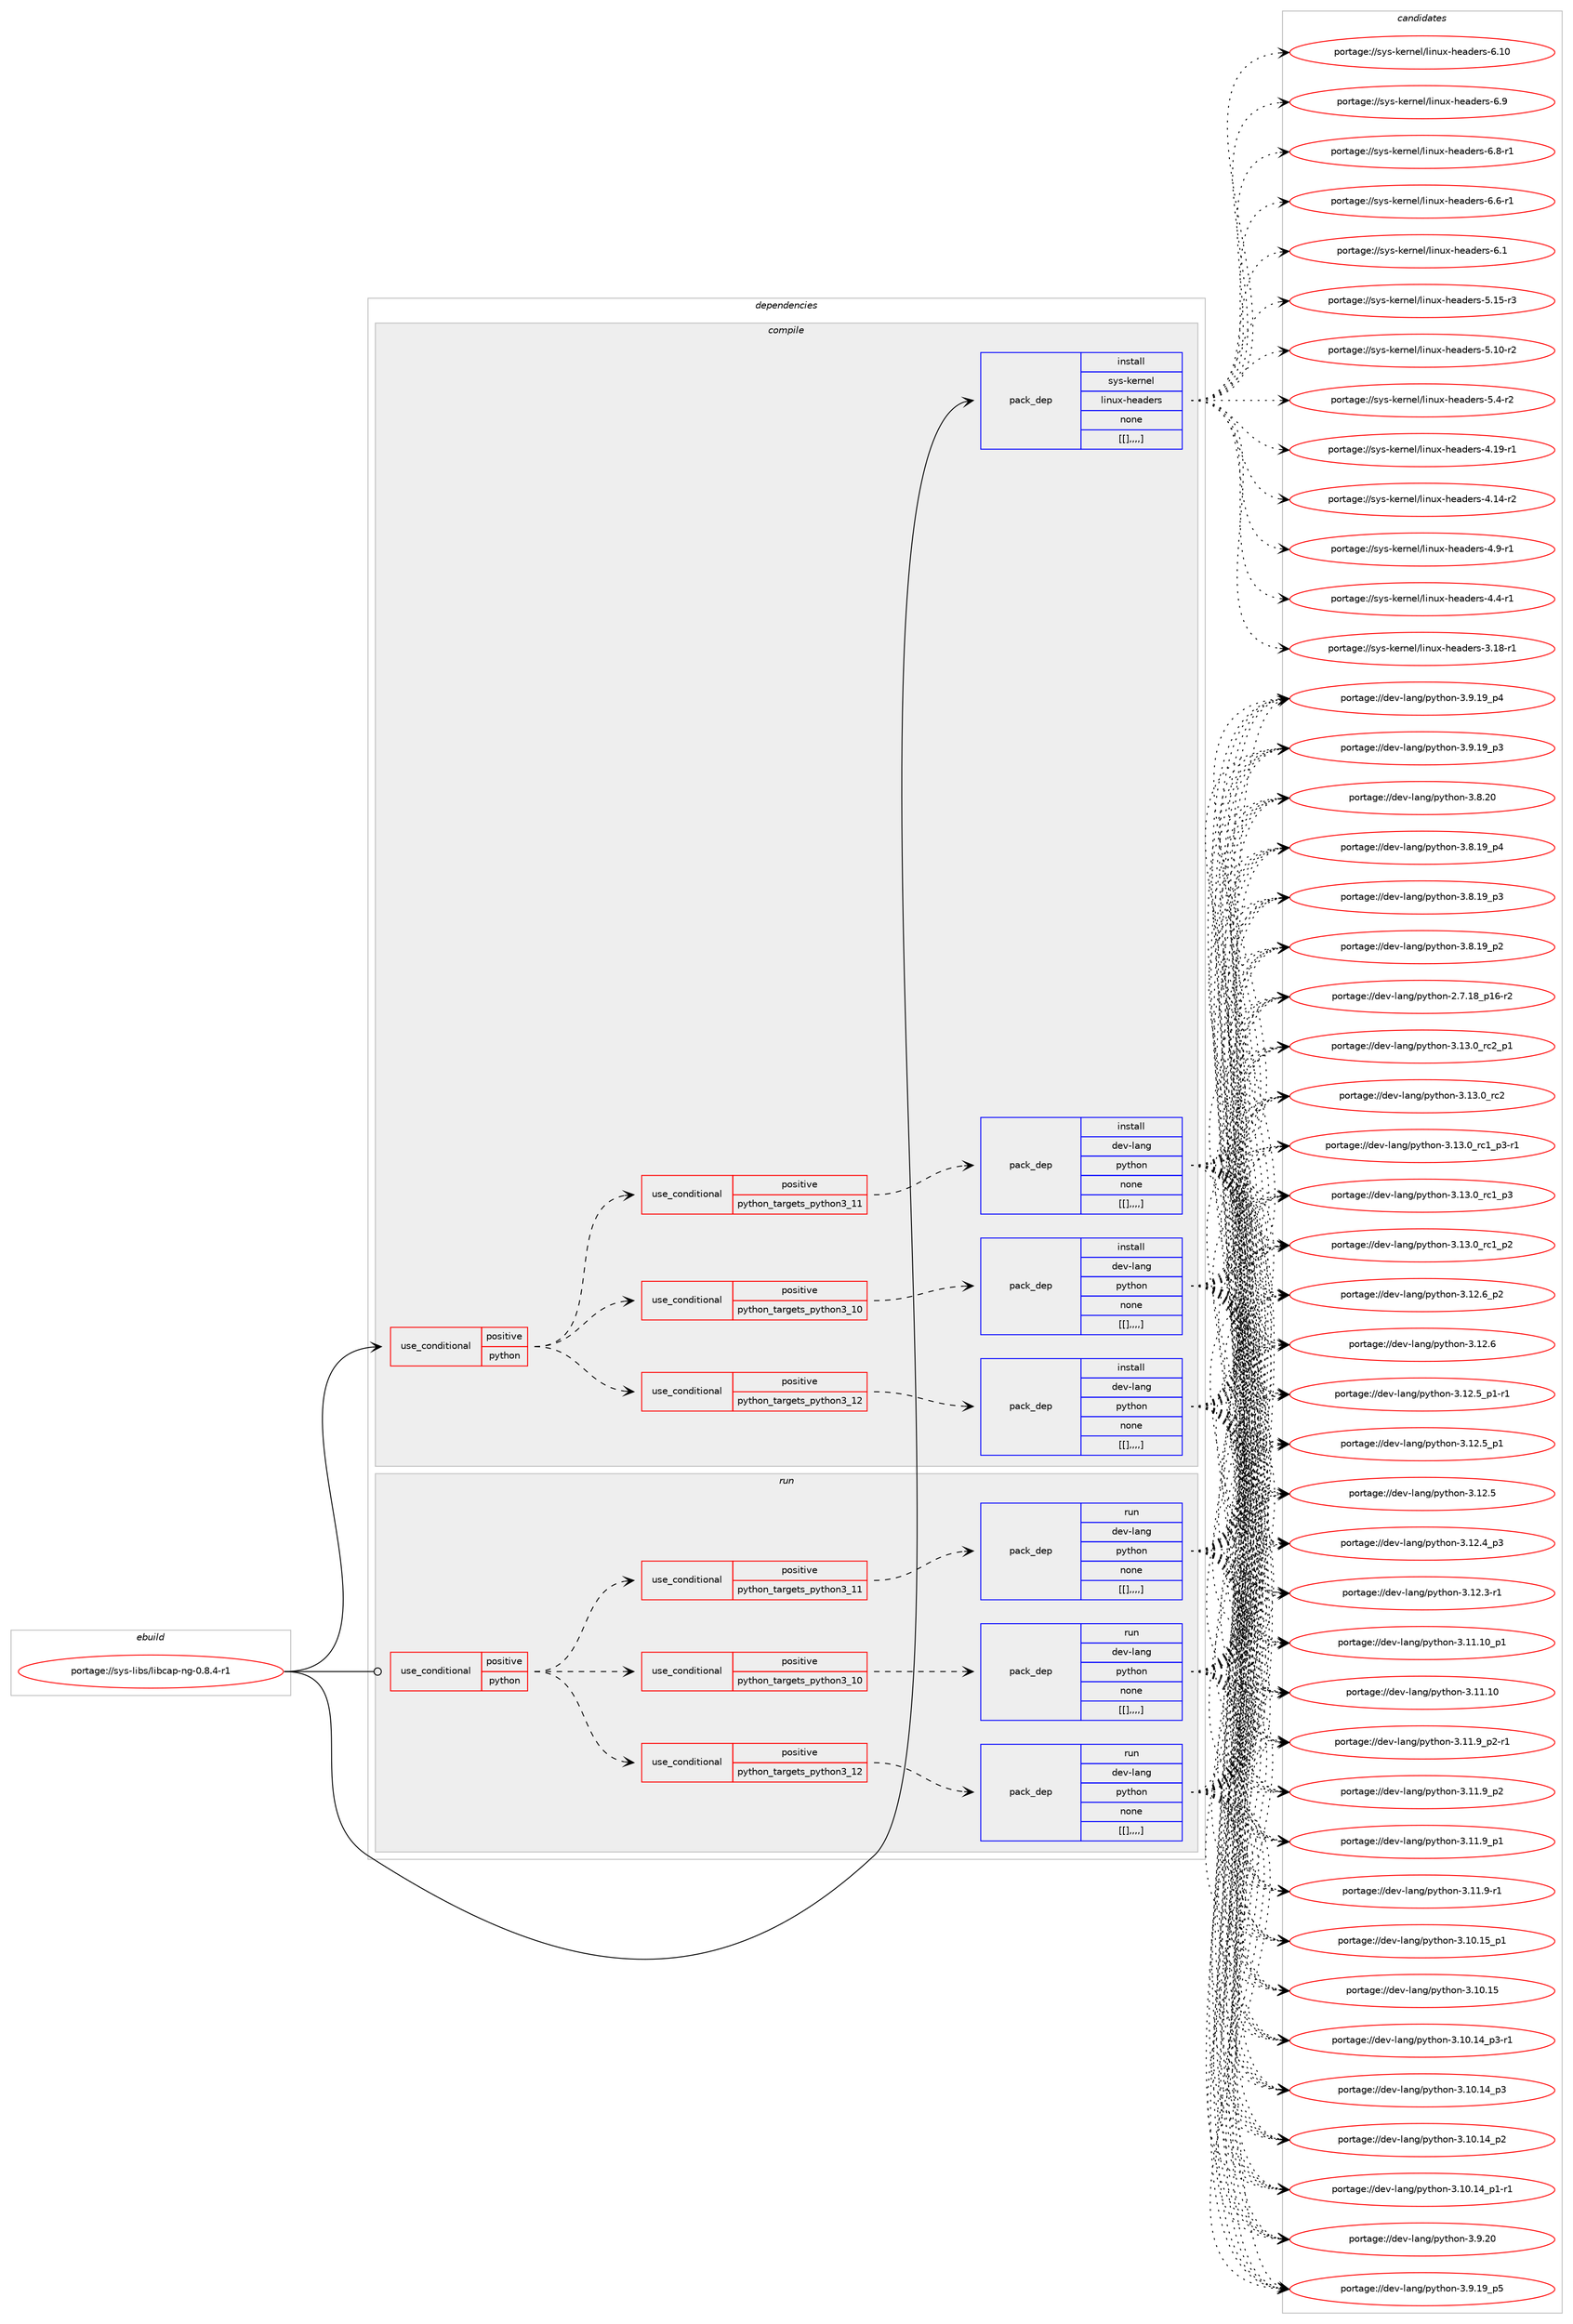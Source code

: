 digraph prolog {

# *************
# Graph options
# *************

newrank=true;
concentrate=true;
compound=true;
graph [rankdir=LR,fontname=Helvetica,fontsize=10,ranksep=1.5];#, ranksep=2.5, nodesep=0.2];
edge  [arrowhead=vee];
node  [fontname=Helvetica,fontsize=10];

# **********
# The ebuild
# **********

subgraph cluster_leftcol {
color=gray;
label=<<i>ebuild</i>>;
id [label="portage://sys-libs/libcap-ng-0.8.4-r1", color=red, width=4, href="../sys-libs/libcap-ng-0.8.4-r1.svg"];
}

# ****************
# The dependencies
# ****************

subgraph cluster_midcol {
color=gray;
label=<<i>dependencies</i>>;
subgraph cluster_compile {
fillcolor="#eeeeee";
style=filled;
label=<<i>compile</i>>;
subgraph cond10292 {
dependency27733 [label=<<TABLE BORDER="0" CELLBORDER="1" CELLSPACING="0" CELLPADDING="4"><TR><TD ROWSPAN="3" CELLPADDING="10">use_conditional</TD></TR><TR><TD>positive</TD></TR><TR><TD>python</TD></TR></TABLE>>, shape=none, color=red];
subgraph cond10293 {
dependency27734 [label=<<TABLE BORDER="0" CELLBORDER="1" CELLSPACING="0" CELLPADDING="4"><TR><TD ROWSPAN="3" CELLPADDING="10">use_conditional</TD></TR><TR><TD>positive</TD></TR><TR><TD>python_targets_python3_10</TD></TR></TABLE>>, shape=none, color=red];
subgraph pack17363 {
dependency27735 [label=<<TABLE BORDER="0" CELLBORDER="1" CELLSPACING="0" CELLPADDING="4" WIDTH="220"><TR><TD ROWSPAN="6" CELLPADDING="30">pack_dep</TD></TR><TR><TD WIDTH="110">install</TD></TR><TR><TD>dev-lang</TD></TR><TR><TD>python</TD></TR><TR><TD>none</TD></TR><TR><TD>[[],,,,]</TD></TR></TABLE>>, shape=none, color=blue];
}
dependency27734:e -> dependency27735:w [weight=20,style="dashed",arrowhead="vee"];
}
dependency27733:e -> dependency27734:w [weight=20,style="dashed",arrowhead="vee"];
subgraph cond10294 {
dependency27736 [label=<<TABLE BORDER="0" CELLBORDER="1" CELLSPACING="0" CELLPADDING="4"><TR><TD ROWSPAN="3" CELLPADDING="10">use_conditional</TD></TR><TR><TD>positive</TD></TR><TR><TD>python_targets_python3_11</TD></TR></TABLE>>, shape=none, color=red];
subgraph pack17364 {
dependency27737 [label=<<TABLE BORDER="0" CELLBORDER="1" CELLSPACING="0" CELLPADDING="4" WIDTH="220"><TR><TD ROWSPAN="6" CELLPADDING="30">pack_dep</TD></TR><TR><TD WIDTH="110">install</TD></TR><TR><TD>dev-lang</TD></TR><TR><TD>python</TD></TR><TR><TD>none</TD></TR><TR><TD>[[],,,,]</TD></TR></TABLE>>, shape=none, color=blue];
}
dependency27736:e -> dependency27737:w [weight=20,style="dashed",arrowhead="vee"];
}
dependency27733:e -> dependency27736:w [weight=20,style="dashed",arrowhead="vee"];
subgraph cond10295 {
dependency27738 [label=<<TABLE BORDER="0" CELLBORDER="1" CELLSPACING="0" CELLPADDING="4"><TR><TD ROWSPAN="3" CELLPADDING="10">use_conditional</TD></TR><TR><TD>positive</TD></TR><TR><TD>python_targets_python3_12</TD></TR></TABLE>>, shape=none, color=red];
subgraph pack17365 {
dependency27739 [label=<<TABLE BORDER="0" CELLBORDER="1" CELLSPACING="0" CELLPADDING="4" WIDTH="220"><TR><TD ROWSPAN="6" CELLPADDING="30">pack_dep</TD></TR><TR><TD WIDTH="110">install</TD></TR><TR><TD>dev-lang</TD></TR><TR><TD>python</TD></TR><TR><TD>none</TD></TR><TR><TD>[[],,,,]</TD></TR></TABLE>>, shape=none, color=blue];
}
dependency27738:e -> dependency27739:w [weight=20,style="dashed",arrowhead="vee"];
}
dependency27733:e -> dependency27738:w [weight=20,style="dashed",arrowhead="vee"];
}
id:e -> dependency27733:w [weight=20,style="solid",arrowhead="vee"];
subgraph pack17366 {
dependency27740 [label=<<TABLE BORDER="0" CELLBORDER="1" CELLSPACING="0" CELLPADDING="4" WIDTH="220"><TR><TD ROWSPAN="6" CELLPADDING="30">pack_dep</TD></TR><TR><TD WIDTH="110">install</TD></TR><TR><TD>sys-kernel</TD></TR><TR><TD>linux-headers</TD></TR><TR><TD>none</TD></TR><TR><TD>[[],,,,]</TD></TR></TABLE>>, shape=none, color=blue];
}
id:e -> dependency27740:w [weight=20,style="solid",arrowhead="vee"];
}
subgraph cluster_compileandrun {
fillcolor="#eeeeee";
style=filled;
label=<<i>compile and run</i>>;
}
subgraph cluster_run {
fillcolor="#eeeeee";
style=filled;
label=<<i>run</i>>;
subgraph cond10296 {
dependency27741 [label=<<TABLE BORDER="0" CELLBORDER="1" CELLSPACING="0" CELLPADDING="4"><TR><TD ROWSPAN="3" CELLPADDING="10">use_conditional</TD></TR><TR><TD>positive</TD></TR><TR><TD>python</TD></TR></TABLE>>, shape=none, color=red];
subgraph cond10297 {
dependency27742 [label=<<TABLE BORDER="0" CELLBORDER="1" CELLSPACING="0" CELLPADDING="4"><TR><TD ROWSPAN="3" CELLPADDING="10">use_conditional</TD></TR><TR><TD>positive</TD></TR><TR><TD>python_targets_python3_10</TD></TR></TABLE>>, shape=none, color=red];
subgraph pack17367 {
dependency27743 [label=<<TABLE BORDER="0" CELLBORDER="1" CELLSPACING="0" CELLPADDING="4" WIDTH="220"><TR><TD ROWSPAN="6" CELLPADDING="30">pack_dep</TD></TR><TR><TD WIDTH="110">run</TD></TR><TR><TD>dev-lang</TD></TR><TR><TD>python</TD></TR><TR><TD>none</TD></TR><TR><TD>[[],,,,]</TD></TR></TABLE>>, shape=none, color=blue];
}
dependency27742:e -> dependency27743:w [weight=20,style="dashed",arrowhead="vee"];
}
dependency27741:e -> dependency27742:w [weight=20,style="dashed",arrowhead="vee"];
subgraph cond10298 {
dependency27744 [label=<<TABLE BORDER="0" CELLBORDER="1" CELLSPACING="0" CELLPADDING="4"><TR><TD ROWSPAN="3" CELLPADDING="10">use_conditional</TD></TR><TR><TD>positive</TD></TR><TR><TD>python_targets_python3_11</TD></TR></TABLE>>, shape=none, color=red];
subgraph pack17368 {
dependency27745 [label=<<TABLE BORDER="0" CELLBORDER="1" CELLSPACING="0" CELLPADDING="4" WIDTH="220"><TR><TD ROWSPAN="6" CELLPADDING="30">pack_dep</TD></TR><TR><TD WIDTH="110">run</TD></TR><TR><TD>dev-lang</TD></TR><TR><TD>python</TD></TR><TR><TD>none</TD></TR><TR><TD>[[],,,,]</TD></TR></TABLE>>, shape=none, color=blue];
}
dependency27744:e -> dependency27745:w [weight=20,style="dashed",arrowhead="vee"];
}
dependency27741:e -> dependency27744:w [weight=20,style="dashed",arrowhead="vee"];
subgraph cond10299 {
dependency27746 [label=<<TABLE BORDER="0" CELLBORDER="1" CELLSPACING="0" CELLPADDING="4"><TR><TD ROWSPAN="3" CELLPADDING="10">use_conditional</TD></TR><TR><TD>positive</TD></TR><TR><TD>python_targets_python3_12</TD></TR></TABLE>>, shape=none, color=red];
subgraph pack17369 {
dependency27747 [label=<<TABLE BORDER="0" CELLBORDER="1" CELLSPACING="0" CELLPADDING="4" WIDTH="220"><TR><TD ROWSPAN="6" CELLPADDING="30">pack_dep</TD></TR><TR><TD WIDTH="110">run</TD></TR><TR><TD>dev-lang</TD></TR><TR><TD>python</TD></TR><TR><TD>none</TD></TR><TR><TD>[[],,,,]</TD></TR></TABLE>>, shape=none, color=blue];
}
dependency27746:e -> dependency27747:w [weight=20,style="dashed",arrowhead="vee"];
}
dependency27741:e -> dependency27746:w [weight=20,style="dashed",arrowhead="vee"];
}
id:e -> dependency27741:w [weight=20,style="solid",arrowhead="odot"];
}
}

# **************
# The candidates
# **************

subgraph cluster_choices {
rank=same;
color=gray;
label=<<i>candidates</i>>;

subgraph choice17363 {
color=black;
nodesep=1;
choice100101118451089711010347112121116104111110455146495146489511499509511249 [label="portage://dev-lang/python-3.13.0_rc2_p1", color=red, width=4,href="../dev-lang/python-3.13.0_rc2_p1.svg"];
choice10010111845108971101034711212111610411111045514649514648951149950 [label="portage://dev-lang/python-3.13.0_rc2", color=red, width=4,href="../dev-lang/python-3.13.0_rc2.svg"];
choice1001011184510897110103471121211161041111104551464951464895114994995112514511449 [label="portage://dev-lang/python-3.13.0_rc1_p3-r1", color=red, width=4,href="../dev-lang/python-3.13.0_rc1_p3-r1.svg"];
choice100101118451089711010347112121116104111110455146495146489511499499511251 [label="portage://dev-lang/python-3.13.0_rc1_p3", color=red, width=4,href="../dev-lang/python-3.13.0_rc1_p3.svg"];
choice100101118451089711010347112121116104111110455146495146489511499499511250 [label="portage://dev-lang/python-3.13.0_rc1_p2", color=red, width=4,href="../dev-lang/python-3.13.0_rc1_p2.svg"];
choice100101118451089711010347112121116104111110455146495046549511250 [label="portage://dev-lang/python-3.12.6_p2", color=red, width=4,href="../dev-lang/python-3.12.6_p2.svg"];
choice10010111845108971101034711212111610411111045514649504654 [label="portage://dev-lang/python-3.12.6", color=red, width=4,href="../dev-lang/python-3.12.6.svg"];
choice1001011184510897110103471121211161041111104551464950465395112494511449 [label="portage://dev-lang/python-3.12.5_p1-r1", color=red, width=4,href="../dev-lang/python-3.12.5_p1-r1.svg"];
choice100101118451089711010347112121116104111110455146495046539511249 [label="portage://dev-lang/python-3.12.5_p1", color=red, width=4,href="../dev-lang/python-3.12.5_p1.svg"];
choice10010111845108971101034711212111610411111045514649504653 [label="portage://dev-lang/python-3.12.5", color=red, width=4,href="../dev-lang/python-3.12.5.svg"];
choice100101118451089711010347112121116104111110455146495046529511251 [label="portage://dev-lang/python-3.12.4_p3", color=red, width=4,href="../dev-lang/python-3.12.4_p3.svg"];
choice100101118451089711010347112121116104111110455146495046514511449 [label="portage://dev-lang/python-3.12.3-r1", color=red, width=4,href="../dev-lang/python-3.12.3-r1.svg"];
choice10010111845108971101034711212111610411111045514649494649489511249 [label="portage://dev-lang/python-3.11.10_p1", color=red, width=4,href="../dev-lang/python-3.11.10_p1.svg"];
choice1001011184510897110103471121211161041111104551464949464948 [label="portage://dev-lang/python-3.11.10", color=red, width=4,href="../dev-lang/python-3.11.10.svg"];
choice1001011184510897110103471121211161041111104551464949465795112504511449 [label="portage://dev-lang/python-3.11.9_p2-r1", color=red, width=4,href="../dev-lang/python-3.11.9_p2-r1.svg"];
choice100101118451089711010347112121116104111110455146494946579511250 [label="portage://dev-lang/python-3.11.9_p2", color=red, width=4,href="../dev-lang/python-3.11.9_p2.svg"];
choice100101118451089711010347112121116104111110455146494946579511249 [label="portage://dev-lang/python-3.11.9_p1", color=red, width=4,href="../dev-lang/python-3.11.9_p1.svg"];
choice100101118451089711010347112121116104111110455146494946574511449 [label="portage://dev-lang/python-3.11.9-r1", color=red, width=4,href="../dev-lang/python-3.11.9-r1.svg"];
choice10010111845108971101034711212111610411111045514649484649539511249 [label="portage://dev-lang/python-3.10.15_p1", color=red, width=4,href="../dev-lang/python-3.10.15_p1.svg"];
choice1001011184510897110103471121211161041111104551464948464953 [label="portage://dev-lang/python-3.10.15", color=red, width=4,href="../dev-lang/python-3.10.15.svg"];
choice100101118451089711010347112121116104111110455146494846495295112514511449 [label="portage://dev-lang/python-3.10.14_p3-r1", color=red, width=4,href="../dev-lang/python-3.10.14_p3-r1.svg"];
choice10010111845108971101034711212111610411111045514649484649529511251 [label="portage://dev-lang/python-3.10.14_p3", color=red, width=4,href="../dev-lang/python-3.10.14_p3.svg"];
choice10010111845108971101034711212111610411111045514649484649529511250 [label="portage://dev-lang/python-3.10.14_p2", color=red, width=4,href="../dev-lang/python-3.10.14_p2.svg"];
choice100101118451089711010347112121116104111110455146494846495295112494511449 [label="portage://dev-lang/python-3.10.14_p1-r1", color=red, width=4,href="../dev-lang/python-3.10.14_p1-r1.svg"];
choice10010111845108971101034711212111610411111045514657465048 [label="portage://dev-lang/python-3.9.20", color=red, width=4,href="../dev-lang/python-3.9.20.svg"];
choice100101118451089711010347112121116104111110455146574649579511253 [label="portage://dev-lang/python-3.9.19_p5", color=red, width=4,href="../dev-lang/python-3.9.19_p5.svg"];
choice100101118451089711010347112121116104111110455146574649579511252 [label="portage://dev-lang/python-3.9.19_p4", color=red, width=4,href="../dev-lang/python-3.9.19_p4.svg"];
choice100101118451089711010347112121116104111110455146574649579511251 [label="portage://dev-lang/python-3.9.19_p3", color=red, width=4,href="../dev-lang/python-3.9.19_p3.svg"];
choice10010111845108971101034711212111610411111045514656465048 [label="portage://dev-lang/python-3.8.20", color=red, width=4,href="../dev-lang/python-3.8.20.svg"];
choice100101118451089711010347112121116104111110455146564649579511252 [label="portage://dev-lang/python-3.8.19_p4", color=red, width=4,href="../dev-lang/python-3.8.19_p4.svg"];
choice100101118451089711010347112121116104111110455146564649579511251 [label="portage://dev-lang/python-3.8.19_p3", color=red, width=4,href="../dev-lang/python-3.8.19_p3.svg"];
choice100101118451089711010347112121116104111110455146564649579511250 [label="portage://dev-lang/python-3.8.19_p2", color=red, width=4,href="../dev-lang/python-3.8.19_p2.svg"];
choice100101118451089711010347112121116104111110455046554649569511249544511450 [label="portage://dev-lang/python-2.7.18_p16-r2", color=red, width=4,href="../dev-lang/python-2.7.18_p16-r2.svg"];
dependency27735:e -> choice100101118451089711010347112121116104111110455146495146489511499509511249:w [style=dotted,weight="100"];
dependency27735:e -> choice10010111845108971101034711212111610411111045514649514648951149950:w [style=dotted,weight="100"];
dependency27735:e -> choice1001011184510897110103471121211161041111104551464951464895114994995112514511449:w [style=dotted,weight="100"];
dependency27735:e -> choice100101118451089711010347112121116104111110455146495146489511499499511251:w [style=dotted,weight="100"];
dependency27735:e -> choice100101118451089711010347112121116104111110455146495146489511499499511250:w [style=dotted,weight="100"];
dependency27735:e -> choice100101118451089711010347112121116104111110455146495046549511250:w [style=dotted,weight="100"];
dependency27735:e -> choice10010111845108971101034711212111610411111045514649504654:w [style=dotted,weight="100"];
dependency27735:e -> choice1001011184510897110103471121211161041111104551464950465395112494511449:w [style=dotted,weight="100"];
dependency27735:e -> choice100101118451089711010347112121116104111110455146495046539511249:w [style=dotted,weight="100"];
dependency27735:e -> choice10010111845108971101034711212111610411111045514649504653:w [style=dotted,weight="100"];
dependency27735:e -> choice100101118451089711010347112121116104111110455146495046529511251:w [style=dotted,weight="100"];
dependency27735:e -> choice100101118451089711010347112121116104111110455146495046514511449:w [style=dotted,weight="100"];
dependency27735:e -> choice10010111845108971101034711212111610411111045514649494649489511249:w [style=dotted,weight="100"];
dependency27735:e -> choice1001011184510897110103471121211161041111104551464949464948:w [style=dotted,weight="100"];
dependency27735:e -> choice1001011184510897110103471121211161041111104551464949465795112504511449:w [style=dotted,weight="100"];
dependency27735:e -> choice100101118451089711010347112121116104111110455146494946579511250:w [style=dotted,weight="100"];
dependency27735:e -> choice100101118451089711010347112121116104111110455146494946579511249:w [style=dotted,weight="100"];
dependency27735:e -> choice100101118451089711010347112121116104111110455146494946574511449:w [style=dotted,weight="100"];
dependency27735:e -> choice10010111845108971101034711212111610411111045514649484649539511249:w [style=dotted,weight="100"];
dependency27735:e -> choice1001011184510897110103471121211161041111104551464948464953:w [style=dotted,weight="100"];
dependency27735:e -> choice100101118451089711010347112121116104111110455146494846495295112514511449:w [style=dotted,weight="100"];
dependency27735:e -> choice10010111845108971101034711212111610411111045514649484649529511251:w [style=dotted,weight="100"];
dependency27735:e -> choice10010111845108971101034711212111610411111045514649484649529511250:w [style=dotted,weight="100"];
dependency27735:e -> choice100101118451089711010347112121116104111110455146494846495295112494511449:w [style=dotted,weight="100"];
dependency27735:e -> choice10010111845108971101034711212111610411111045514657465048:w [style=dotted,weight="100"];
dependency27735:e -> choice100101118451089711010347112121116104111110455146574649579511253:w [style=dotted,weight="100"];
dependency27735:e -> choice100101118451089711010347112121116104111110455146574649579511252:w [style=dotted,weight="100"];
dependency27735:e -> choice100101118451089711010347112121116104111110455146574649579511251:w [style=dotted,weight="100"];
dependency27735:e -> choice10010111845108971101034711212111610411111045514656465048:w [style=dotted,weight="100"];
dependency27735:e -> choice100101118451089711010347112121116104111110455146564649579511252:w [style=dotted,weight="100"];
dependency27735:e -> choice100101118451089711010347112121116104111110455146564649579511251:w [style=dotted,weight="100"];
dependency27735:e -> choice100101118451089711010347112121116104111110455146564649579511250:w [style=dotted,weight="100"];
dependency27735:e -> choice100101118451089711010347112121116104111110455046554649569511249544511450:w [style=dotted,weight="100"];
}
subgraph choice17364 {
color=black;
nodesep=1;
choice100101118451089711010347112121116104111110455146495146489511499509511249 [label="portage://dev-lang/python-3.13.0_rc2_p1", color=red, width=4,href="../dev-lang/python-3.13.0_rc2_p1.svg"];
choice10010111845108971101034711212111610411111045514649514648951149950 [label="portage://dev-lang/python-3.13.0_rc2", color=red, width=4,href="../dev-lang/python-3.13.0_rc2.svg"];
choice1001011184510897110103471121211161041111104551464951464895114994995112514511449 [label="portage://dev-lang/python-3.13.0_rc1_p3-r1", color=red, width=4,href="../dev-lang/python-3.13.0_rc1_p3-r1.svg"];
choice100101118451089711010347112121116104111110455146495146489511499499511251 [label="portage://dev-lang/python-3.13.0_rc1_p3", color=red, width=4,href="../dev-lang/python-3.13.0_rc1_p3.svg"];
choice100101118451089711010347112121116104111110455146495146489511499499511250 [label="portage://dev-lang/python-3.13.0_rc1_p2", color=red, width=4,href="../dev-lang/python-3.13.0_rc1_p2.svg"];
choice100101118451089711010347112121116104111110455146495046549511250 [label="portage://dev-lang/python-3.12.6_p2", color=red, width=4,href="../dev-lang/python-3.12.6_p2.svg"];
choice10010111845108971101034711212111610411111045514649504654 [label="portage://dev-lang/python-3.12.6", color=red, width=4,href="../dev-lang/python-3.12.6.svg"];
choice1001011184510897110103471121211161041111104551464950465395112494511449 [label="portage://dev-lang/python-3.12.5_p1-r1", color=red, width=4,href="../dev-lang/python-3.12.5_p1-r1.svg"];
choice100101118451089711010347112121116104111110455146495046539511249 [label="portage://dev-lang/python-3.12.5_p1", color=red, width=4,href="../dev-lang/python-3.12.5_p1.svg"];
choice10010111845108971101034711212111610411111045514649504653 [label="portage://dev-lang/python-3.12.5", color=red, width=4,href="../dev-lang/python-3.12.5.svg"];
choice100101118451089711010347112121116104111110455146495046529511251 [label="portage://dev-lang/python-3.12.4_p3", color=red, width=4,href="../dev-lang/python-3.12.4_p3.svg"];
choice100101118451089711010347112121116104111110455146495046514511449 [label="portage://dev-lang/python-3.12.3-r1", color=red, width=4,href="../dev-lang/python-3.12.3-r1.svg"];
choice10010111845108971101034711212111610411111045514649494649489511249 [label="portage://dev-lang/python-3.11.10_p1", color=red, width=4,href="../dev-lang/python-3.11.10_p1.svg"];
choice1001011184510897110103471121211161041111104551464949464948 [label="portage://dev-lang/python-3.11.10", color=red, width=4,href="../dev-lang/python-3.11.10.svg"];
choice1001011184510897110103471121211161041111104551464949465795112504511449 [label="portage://dev-lang/python-3.11.9_p2-r1", color=red, width=4,href="../dev-lang/python-3.11.9_p2-r1.svg"];
choice100101118451089711010347112121116104111110455146494946579511250 [label="portage://dev-lang/python-3.11.9_p2", color=red, width=4,href="../dev-lang/python-3.11.9_p2.svg"];
choice100101118451089711010347112121116104111110455146494946579511249 [label="portage://dev-lang/python-3.11.9_p1", color=red, width=4,href="../dev-lang/python-3.11.9_p1.svg"];
choice100101118451089711010347112121116104111110455146494946574511449 [label="portage://dev-lang/python-3.11.9-r1", color=red, width=4,href="../dev-lang/python-3.11.9-r1.svg"];
choice10010111845108971101034711212111610411111045514649484649539511249 [label="portage://dev-lang/python-3.10.15_p1", color=red, width=4,href="../dev-lang/python-3.10.15_p1.svg"];
choice1001011184510897110103471121211161041111104551464948464953 [label="portage://dev-lang/python-3.10.15", color=red, width=4,href="../dev-lang/python-3.10.15.svg"];
choice100101118451089711010347112121116104111110455146494846495295112514511449 [label="portage://dev-lang/python-3.10.14_p3-r1", color=red, width=4,href="../dev-lang/python-3.10.14_p3-r1.svg"];
choice10010111845108971101034711212111610411111045514649484649529511251 [label="portage://dev-lang/python-3.10.14_p3", color=red, width=4,href="../dev-lang/python-3.10.14_p3.svg"];
choice10010111845108971101034711212111610411111045514649484649529511250 [label="portage://dev-lang/python-3.10.14_p2", color=red, width=4,href="../dev-lang/python-3.10.14_p2.svg"];
choice100101118451089711010347112121116104111110455146494846495295112494511449 [label="portage://dev-lang/python-3.10.14_p1-r1", color=red, width=4,href="../dev-lang/python-3.10.14_p1-r1.svg"];
choice10010111845108971101034711212111610411111045514657465048 [label="portage://dev-lang/python-3.9.20", color=red, width=4,href="../dev-lang/python-3.9.20.svg"];
choice100101118451089711010347112121116104111110455146574649579511253 [label="portage://dev-lang/python-3.9.19_p5", color=red, width=4,href="../dev-lang/python-3.9.19_p5.svg"];
choice100101118451089711010347112121116104111110455146574649579511252 [label="portage://dev-lang/python-3.9.19_p4", color=red, width=4,href="../dev-lang/python-3.9.19_p4.svg"];
choice100101118451089711010347112121116104111110455146574649579511251 [label="portage://dev-lang/python-3.9.19_p3", color=red, width=4,href="../dev-lang/python-3.9.19_p3.svg"];
choice10010111845108971101034711212111610411111045514656465048 [label="portage://dev-lang/python-3.8.20", color=red, width=4,href="../dev-lang/python-3.8.20.svg"];
choice100101118451089711010347112121116104111110455146564649579511252 [label="portage://dev-lang/python-3.8.19_p4", color=red, width=4,href="../dev-lang/python-3.8.19_p4.svg"];
choice100101118451089711010347112121116104111110455146564649579511251 [label="portage://dev-lang/python-3.8.19_p3", color=red, width=4,href="../dev-lang/python-3.8.19_p3.svg"];
choice100101118451089711010347112121116104111110455146564649579511250 [label="portage://dev-lang/python-3.8.19_p2", color=red, width=4,href="../dev-lang/python-3.8.19_p2.svg"];
choice100101118451089711010347112121116104111110455046554649569511249544511450 [label="portage://dev-lang/python-2.7.18_p16-r2", color=red, width=4,href="../dev-lang/python-2.7.18_p16-r2.svg"];
dependency27737:e -> choice100101118451089711010347112121116104111110455146495146489511499509511249:w [style=dotted,weight="100"];
dependency27737:e -> choice10010111845108971101034711212111610411111045514649514648951149950:w [style=dotted,weight="100"];
dependency27737:e -> choice1001011184510897110103471121211161041111104551464951464895114994995112514511449:w [style=dotted,weight="100"];
dependency27737:e -> choice100101118451089711010347112121116104111110455146495146489511499499511251:w [style=dotted,weight="100"];
dependency27737:e -> choice100101118451089711010347112121116104111110455146495146489511499499511250:w [style=dotted,weight="100"];
dependency27737:e -> choice100101118451089711010347112121116104111110455146495046549511250:w [style=dotted,weight="100"];
dependency27737:e -> choice10010111845108971101034711212111610411111045514649504654:w [style=dotted,weight="100"];
dependency27737:e -> choice1001011184510897110103471121211161041111104551464950465395112494511449:w [style=dotted,weight="100"];
dependency27737:e -> choice100101118451089711010347112121116104111110455146495046539511249:w [style=dotted,weight="100"];
dependency27737:e -> choice10010111845108971101034711212111610411111045514649504653:w [style=dotted,weight="100"];
dependency27737:e -> choice100101118451089711010347112121116104111110455146495046529511251:w [style=dotted,weight="100"];
dependency27737:e -> choice100101118451089711010347112121116104111110455146495046514511449:w [style=dotted,weight="100"];
dependency27737:e -> choice10010111845108971101034711212111610411111045514649494649489511249:w [style=dotted,weight="100"];
dependency27737:e -> choice1001011184510897110103471121211161041111104551464949464948:w [style=dotted,weight="100"];
dependency27737:e -> choice1001011184510897110103471121211161041111104551464949465795112504511449:w [style=dotted,weight="100"];
dependency27737:e -> choice100101118451089711010347112121116104111110455146494946579511250:w [style=dotted,weight="100"];
dependency27737:e -> choice100101118451089711010347112121116104111110455146494946579511249:w [style=dotted,weight="100"];
dependency27737:e -> choice100101118451089711010347112121116104111110455146494946574511449:w [style=dotted,weight="100"];
dependency27737:e -> choice10010111845108971101034711212111610411111045514649484649539511249:w [style=dotted,weight="100"];
dependency27737:e -> choice1001011184510897110103471121211161041111104551464948464953:w [style=dotted,weight="100"];
dependency27737:e -> choice100101118451089711010347112121116104111110455146494846495295112514511449:w [style=dotted,weight="100"];
dependency27737:e -> choice10010111845108971101034711212111610411111045514649484649529511251:w [style=dotted,weight="100"];
dependency27737:e -> choice10010111845108971101034711212111610411111045514649484649529511250:w [style=dotted,weight="100"];
dependency27737:e -> choice100101118451089711010347112121116104111110455146494846495295112494511449:w [style=dotted,weight="100"];
dependency27737:e -> choice10010111845108971101034711212111610411111045514657465048:w [style=dotted,weight="100"];
dependency27737:e -> choice100101118451089711010347112121116104111110455146574649579511253:w [style=dotted,weight="100"];
dependency27737:e -> choice100101118451089711010347112121116104111110455146574649579511252:w [style=dotted,weight="100"];
dependency27737:e -> choice100101118451089711010347112121116104111110455146574649579511251:w [style=dotted,weight="100"];
dependency27737:e -> choice10010111845108971101034711212111610411111045514656465048:w [style=dotted,weight="100"];
dependency27737:e -> choice100101118451089711010347112121116104111110455146564649579511252:w [style=dotted,weight="100"];
dependency27737:e -> choice100101118451089711010347112121116104111110455146564649579511251:w [style=dotted,weight="100"];
dependency27737:e -> choice100101118451089711010347112121116104111110455146564649579511250:w [style=dotted,weight="100"];
dependency27737:e -> choice100101118451089711010347112121116104111110455046554649569511249544511450:w [style=dotted,weight="100"];
}
subgraph choice17365 {
color=black;
nodesep=1;
choice100101118451089711010347112121116104111110455146495146489511499509511249 [label="portage://dev-lang/python-3.13.0_rc2_p1", color=red, width=4,href="../dev-lang/python-3.13.0_rc2_p1.svg"];
choice10010111845108971101034711212111610411111045514649514648951149950 [label="portage://dev-lang/python-3.13.0_rc2", color=red, width=4,href="../dev-lang/python-3.13.0_rc2.svg"];
choice1001011184510897110103471121211161041111104551464951464895114994995112514511449 [label="portage://dev-lang/python-3.13.0_rc1_p3-r1", color=red, width=4,href="../dev-lang/python-3.13.0_rc1_p3-r1.svg"];
choice100101118451089711010347112121116104111110455146495146489511499499511251 [label="portage://dev-lang/python-3.13.0_rc1_p3", color=red, width=4,href="../dev-lang/python-3.13.0_rc1_p3.svg"];
choice100101118451089711010347112121116104111110455146495146489511499499511250 [label="portage://dev-lang/python-3.13.0_rc1_p2", color=red, width=4,href="../dev-lang/python-3.13.0_rc1_p2.svg"];
choice100101118451089711010347112121116104111110455146495046549511250 [label="portage://dev-lang/python-3.12.6_p2", color=red, width=4,href="../dev-lang/python-3.12.6_p2.svg"];
choice10010111845108971101034711212111610411111045514649504654 [label="portage://dev-lang/python-3.12.6", color=red, width=4,href="../dev-lang/python-3.12.6.svg"];
choice1001011184510897110103471121211161041111104551464950465395112494511449 [label="portage://dev-lang/python-3.12.5_p1-r1", color=red, width=4,href="../dev-lang/python-3.12.5_p1-r1.svg"];
choice100101118451089711010347112121116104111110455146495046539511249 [label="portage://dev-lang/python-3.12.5_p1", color=red, width=4,href="../dev-lang/python-3.12.5_p1.svg"];
choice10010111845108971101034711212111610411111045514649504653 [label="portage://dev-lang/python-3.12.5", color=red, width=4,href="../dev-lang/python-3.12.5.svg"];
choice100101118451089711010347112121116104111110455146495046529511251 [label="portage://dev-lang/python-3.12.4_p3", color=red, width=4,href="../dev-lang/python-3.12.4_p3.svg"];
choice100101118451089711010347112121116104111110455146495046514511449 [label="portage://dev-lang/python-3.12.3-r1", color=red, width=4,href="../dev-lang/python-3.12.3-r1.svg"];
choice10010111845108971101034711212111610411111045514649494649489511249 [label="portage://dev-lang/python-3.11.10_p1", color=red, width=4,href="../dev-lang/python-3.11.10_p1.svg"];
choice1001011184510897110103471121211161041111104551464949464948 [label="portage://dev-lang/python-3.11.10", color=red, width=4,href="../dev-lang/python-3.11.10.svg"];
choice1001011184510897110103471121211161041111104551464949465795112504511449 [label="portage://dev-lang/python-3.11.9_p2-r1", color=red, width=4,href="../dev-lang/python-3.11.9_p2-r1.svg"];
choice100101118451089711010347112121116104111110455146494946579511250 [label="portage://dev-lang/python-3.11.9_p2", color=red, width=4,href="../dev-lang/python-3.11.9_p2.svg"];
choice100101118451089711010347112121116104111110455146494946579511249 [label="portage://dev-lang/python-3.11.9_p1", color=red, width=4,href="../dev-lang/python-3.11.9_p1.svg"];
choice100101118451089711010347112121116104111110455146494946574511449 [label="portage://dev-lang/python-3.11.9-r1", color=red, width=4,href="../dev-lang/python-3.11.9-r1.svg"];
choice10010111845108971101034711212111610411111045514649484649539511249 [label="portage://dev-lang/python-3.10.15_p1", color=red, width=4,href="../dev-lang/python-3.10.15_p1.svg"];
choice1001011184510897110103471121211161041111104551464948464953 [label="portage://dev-lang/python-3.10.15", color=red, width=4,href="../dev-lang/python-3.10.15.svg"];
choice100101118451089711010347112121116104111110455146494846495295112514511449 [label="portage://dev-lang/python-3.10.14_p3-r1", color=red, width=4,href="../dev-lang/python-3.10.14_p3-r1.svg"];
choice10010111845108971101034711212111610411111045514649484649529511251 [label="portage://dev-lang/python-3.10.14_p3", color=red, width=4,href="../dev-lang/python-3.10.14_p3.svg"];
choice10010111845108971101034711212111610411111045514649484649529511250 [label="portage://dev-lang/python-3.10.14_p2", color=red, width=4,href="../dev-lang/python-3.10.14_p2.svg"];
choice100101118451089711010347112121116104111110455146494846495295112494511449 [label="portage://dev-lang/python-3.10.14_p1-r1", color=red, width=4,href="../dev-lang/python-3.10.14_p1-r1.svg"];
choice10010111845108971101034711212111610411111045514657465048 [label="portage://dev-lang/python-3.9.20", color=red, width=4,href="../dev-lang/python-3.9.20.svg"];
choice100101118451089711010347112121116104111110455146574649579511253 [label="portage://dev-lang/python-3.9.19_p5", color=red, width=4,href="../dev-lang/python-3.9.19_p5.svg"];
choice100101118451089711010347112121116104111110455146574649579511252 [label="portage://dev-lang/python-3.9.19_p4", color=red, width=4,href="../dev-lang/python-3.9.19_p4.svg"];
choice100101118451089711010347112121116104111110455146574649579511251 [label="portage://dev-lang/python-3.9.19_p3", color=red, width=4,href="../dev-lang/python-3.9.19_p3.svg"];
choice10010111845108971101034711212111610411111045514656465048 [label="portage://dev-lang/python-3.8.20", color=red, width=4,href="../dev-lang/python-3.8.20.svg"];
choice100101118451089711010347112121116104111110455146564649579511252 [label="portage://dev-lang/python-3.8.19_p4", color=red, width=4,href="../dev-lang/python-3.8.19_p4.svg"];
choice100101118451089711010347112121116104111110455146564649579511251 [label="portage://dev-lang/python-3.8.19_p3", color=red, width=4,href="../dev-lang/python-3.8.19_p3.svg"];
choice100101118451089711010347112121116104111110455146564649579511250 [label="portage://dev-lang/python-3.8.19_p2", color=red, width=4,href="../dev-lang/python-3.8.19_p2.svg"];
choice100101118451089711010347112121116104111110455046554649569511249544511450 [label="portage://dev-lang/python-2.7.18_p16-r2", color=red, width=4,href="../dev-lang/python-2.7.18_p16-r2.svg"];
dependency27739:e -> choice100101118451089711010347112121116104111110455146495146489511499509511249:w [style=dotted,weight="100"];
dependency27739:e -> choice10010111845108971101034711212111610411111045514649514648951149950:w [style=dotted,weight="100"];
dependency27739:e -> choice1001011184510897110103471121211161041111104551464951464895114994995112514511449:w [style=dotted,weight="100"];
dependency27739:e -> choice100101118451089711010347112121116104111110455146495146489511499499511251:w [style=dotted,weight="100"];
dependency27739:e -> choice100101118451089711010347112121116104111110455146495146489511499499511250:w [style=dotted,weight="100"];
dependency27739:e -> choice100101118451089711010347112121116104111110455146495046549511250:w [style=dotted,weight="100"];
dependency27739:e -> choice10010111845108971101034711212111610411111045514649504654:w [style=dotted,weight="100"];
dependency27739:e -> choice1001011184510897110103471121211161041111104551464950465395112494511449:w [style=dotted,weight="100"];
dependency27739:e -> choice100101118451089711010347112121116104111110455146495046539511249:w [style=dotted,weight="100"];
dependency27739:e -> choice10010111845108971101034711212111610411111045514649504653:w [style=dotted,weight="100"];
dependency27739:e -> choice100101118451089711010347112121116104111110455146495046529511251:w [style=dotted,weight="100"];
dependency27739:e -> choice100101118451089711010347112121116104111110455146495046514511449:w [style=dotted,weight="100"];
dependency27739:e -> choice10010111845108971101034711212111610411111045514649494649489511249:w [style=dotted,weight="100"];
dependency27739:e -> choice1001011184510897110103471121211161041111104551464949464948:w [style=dotted,weight="100"];
dependency27739:e -> choice1001011184510897110103471121211161041111104551464949465795112504511449:w [style=dotted,weight="100"];
dependency27739:e -> choice100101118451089711010347112121116104111110455146494946579511250:w [style=dotted,weight="100"];
dependency27739:e -> choice100101118451089711010347112121116104111110455146494946579511249:w [style=dotted,weight="100"];
dependency27739:e -> choice100101118451089711010347112121116104111110455146494946574511449:w [style=dotted,weight="100"];
dependency27739:e -> choice10010111845108971101034711212111610411111045514649484649539511249:w [style=dotted,weight="100"];
dependency27739:e -> choice1001011184510897110103471121211161041111104551464948464953:w [style=dotted,weight="100"];
dependency27739:e -> choice100101118451089711010347112121116104111110455146494846495295112514511449:w [style=dotted,weight="100"];
dependency27739:e -> choice10010111845108971101034711212111610411111045514649484649529511251:w [style=dotted,weight="100"];
dependency27739:e -> choice10010111845108971101034711212111610411111045514649484649529511250:w [style=dotted,weight="100"];
dependency27739:e -> choice100101118451089711010347112121116104111110455146494846495295112494511449:w [style=dotted,weight="100"];
dependency27739:e -> choice10010111845108971101034711212111610411111045514657465048:w [style=dotted,weight="100"];
dependency27739:e -> choice100101118451089711010347112121116104111110455146574649579511253:w [style=dotted,weight="100"];
dependency27739:e -> choice100101118451089711010347112121116104111110455146574649579511252:w [style=dotted,weight="100"];
dependency27739:e -> choice100101118451089711010347112121116104111110455146574649579511251:w [style=dotted,weight="100"];
dependency27739:e -> choice10010111845108971101034711212111610411111045514656465048:w [style=dotted,weight="100"];
dependency27739:e -> choice100101118451089711010347112121116104111110455146564649579511252:w [style=dotted,weight="100"];
dependency27739:e -> choice100101118451089711010347112121116104111110455146564649579511251:w [style=dotted,weight="100"];
dependency27739:e -> choice100101118451089711010347112121116104111110455146564649579511250:w [style=dotted,weight="100"];
dependency27739:e -> choice100101118451089711010347112121116104111110455046554649569511249544511450:w [style=dotted,weight="100"];
}
subgraph choice17366 {
color=black;
nodesep=1;
choice115121115451071011141101011084710810511011712045104101971001011141154554464948 [label="portage://sys-kernel/linux-headers-6.10", color=red, width=4,href="../sys-kernel/linux-headers-6.10.svg"];
choice1151211154510710111411010110847108105110117120451041019710010111411545544657 [label="portage://sys-kernel/linux-headers-6.9", color=red, width=4,href="../sys-kernel/linux-headers-6.9.svg"];
choice11512111545107101114110101108471081051101171204510410197100101114115455446564511449 [label="portage://sys-kernel/linux-headers-6.8-r1", color=red, width=4,href="../sys-kernel/linux-headers-6.8-r1.svg"];
choice11512111545107101114110101108471081051101171204510410197100101114115455446544511449 [label="portage://sys-kernel/linux-headers-6.6-r1", color=red, width=4,href="../sys-kernel/linux-headers-6.6-r1.svg"];
choice1151211154510710111411010110847108105110117120451041019710010111411545544649 [label="portage://sys-kernel/linux-headers-6.1", color=red, width=4,href="../sys-kernel/linux-headers-6.1.svg"];
choice1151211154510710111411010110847108105110117120451041019710010111411545534649534511451 [label="portage://sys-kernel/linux-headers-5.15-r3", color=red, width=4,href="../sys-kernel/linux-headers-5.15-r3.svg"];
choice1151211154510710111411010110847108105110117120451041019710010111411545534649484511450 [label="portage://sys-kernel/linux-headers-5.10-r2", color=red, width=4,href="../sys-kernel/linux-headers-5.10-r2.svg"];
choice11512111545107101114110101108471081051101171204510410197100101114115455346524511450 [label="portage://sys-kernel/linux-headers-5.4-r2", color=red, width=4,href="../sys-kernel/linux-headers-5.4-r2.svg"];
choice1151211154510710111411010110847108105110117120451041019710010111411545524649574511449 [label="portage://sys-kernel/linux-headers-4.19-r1", color=red, width=4,href="../sys-kernel/linux-headers-4.19-r1.svg"];
choice1151211154510710111411010110847108105110117120451041019710010111411545524649524511450 [label="portage://sys-kernel/linux-headers-4.14-r2", color=red, width=4,href="../sys-kernel/linux-headers-4.14-r2.svg"];
choice11512111545107101114110101108471081051101171204510410197100101114115455246574511449 [label="portage://sys-kernel/linux-headers-4.9-r1", color=red, width=4,href="../sys-kernel/linux-headers-4.9-r1.svg"];
choice11512111545107101114110101108471081051101171204510410197100101114115455246524511449 [label="portage://sys-kernel/linux-headers-4.4-r1", color=red, width=4,href="../sys-kernel/linux-headers-4.4-r1.svg"];
choice1151211154510710111411010110847108105110117120451041019710010111411545514649564511449 [label="portage://sys-kernel/linux-headers-3.18-r1", color=red, width=4,href="../sys-kernel/linux-headers-3.18-r1.svg"];
dependency27740:e -> choice115121115451071011141101011084710810511011712045104101971001011141154554464948:w [style=dotted,weight="100"];
dependency27740:e -> choice1151211154510710111411010110847108105110117120451041019710010111411545544657:w [style=dotted,weight="100"];
dependency27740:e -> choice11512111545107101114110101108471081051101171204510410197100101114115455446564511449:w [style=dotted,weight="100"];
dependency27740:e -> choice11512111545107101114110101108471081051101171204510410197100101114115455446544511449:w [style=dotted,weight="100"];
dependency27740:e -> choice1151211154510710111411010110847108105110117120451041019710010111411545544649:w [style=dotted,weight="100"];
dependency27740:e -> choice1151211154510710111411010110847108105110117120451041019710010111411545534649534511451:w [style=dotted,weight="100"];
dependency27740:e -> choice1151211154510710111411010110847108105110117120451041019710010111411545534649484511450:w [style=dotted,weight="100"];
dependency27740:e -> choice11512111545107101114110101108471081051101171204510410197100101114115455346524511450:w [style=dotted,weight="100"];
dependency27740:e -> choice1151211154510710111411010110847108105110117120451041019710010111411545524649574511449:w [style=dotted,weight="100"];
dependency27740:e -> choice1151211154510710111411010110847108105110117120451041019710010111411545524649524511450:w [style=dotted,weight="100"];
dependency27740:e -> choice11512111545107101114110101108471081051101171204510410197100101114115455246574511449:w [style=dotted,weight="100"];
dependency27740:e -> choice11512111545107101114110101108471081051101171204510410197100101114115455246524511449:w [style=dotted,weight="100"];
dependency27740:e -> choice1151211154510710111411010110847108105110117120451041019710010111411545514649564511449:w [style=dotted,weight="100"];
}
subgraph choice17367 {
color=black;
nodesep=1;
choice100101118451089711010347112121116104111110455146495146489511499509511249 [label="portage://dev-lang/python-3.13.0_rc2_p1", color=red, width=4,href="../dev-lang/python-3.13.0_rc2_p1.svg"];
choice10010111845108971101034711212111610411111045514649514648951149950 [label="portage://dev-lang/python-3.13.0_rc2", color=red, width=4,href="../dev-lang/python-3.13.0_rc2.svg"];
choice1001011184510897110103471121211161041111104551464951464895114994995112514511449 [label="portage://dev-lang/python-3.13.0_rc1_p3-r1", color=red, width=4,href="../dev-lang/python-3.13.0_rc1_p3-r1.svg"];
choice100101118451089711010347112121116104111110455146495146489511499499511251 [label="portage://dev-lang/python-3.13.0_rc1_p3", color=red, width=4,href="../dev-lang/python-3.13.0_rc1_p3.svg"];
choice100101118451089711010347112121116104111110455146495146489511499499511250 [label="portage://dev-lang/python-3.13.0_rc1_p2", color=red, width=4,href="../dev-lang/python-3.13.0_rc1_p2.svg"];
choice100101118451089711010347112121116104111110455146495046549511250 [label="portage://dev-lang/python-3.12.6_p2", color=red, width=4,href="../dev-lang/python-3.12.6_p2.svg"];
choice10010111845108971101034711212111610411111045514649504654 [label="portage://dev-lang/python-3.12.6", color=red, width=4,href="../dev-lang/python-3.12.6.svg"];
choice1001011184510897110103471121211161041111104551464950465395112494511449 [label="portage://dev-lang/python-3.12.5_p1-r1", color=red, width=4,href="../dev-lang/python-3.12.5_p1-r1.svg"];
choice100101118451089711010347112121116104111110455146495046539511249 [label="portage://dev-lang/python-3.12.5_p1", color=red, width=4,href="../dev-lang/python-3.12.5_p1.svg"];
choice10010111845108971101034711212111610411111045514649504653 [label="portage://dev-lang/python-3.12.5", color=red, width=4,href="../dev-lang/python-3.12.5.svg"];
choice100101118451089711010347112121116104111110455146495046529511251 [label="portage://dev-lang/python-3.12.4_p3", color=red, width=4,href="../dev-lang/python-3.12.4_p3.svg"];
choice100101118451089711010347112121116104111110455146495046514511449 [label="portage://dev-lang/python-3.12.3-r1", color=red, width=4,href="../dev-lang/python-3.12.3-r1.svg"];
choice10010111845108971101034711212111610411111045514649494649489511249 [label="portage://dev-lang/python-3.11.10_p1", color=red, width=4,href="../dev-lang/python-3.11.10_p1.svg"];
choice1001011184510897110103471121211161041111104551464949464948 [label="portage://dev-lang/python-3.11.10", color=red, width=4,href="../dev-lang/python-3.11.10.svg"];
choice1001011184510897110103471121211161041111104551464949465795112504511449 [label="portage://dev-lang/python-3.11.9_p2-r1", color=red, width=4,href="../dev-lang/python-3.11.9_p2-r1.svg"];
choice100101118451089711010347112121116104111110455146494946579511250 [label="portage://dev-lang/python-3.11.9_p2", color=red, width=4,href="../dev-lang/python-3.11.9_p2.svg"];
choice100101118451089711010347112121116104111110455146494946579511249 [label="portage://dev-lang/python-3.11.9_p1", color=red, width=4,href="../dev-lang/python-3.11.9_p1.svg"];
choice100101118451089711010347112121116104111110455146494946574511449 [label="portage://dev-lang/python-3.11.9-r1", color=red, width=4,href="../dev-lang/python-3.11.9-r1.svg"];
choice10010111845108971101034711212111610411111045514649484649539511249 [label="portage://dev-lang/python-3.10.15_p1", color=red, width=4,href="../dev-lang/python-3.10.15_p1.svg"];
choice1001011184510897110103471121211161041111104551464948464953 [label="portage://dev-lang/python-3.10.15", color=red, width=4,href="../dev-lang/python-3.10.15.svg"];
choice100101118451089711010347112121116104111110455146494846495295112514511449 [label="portage://dev-lang/python-3.10.14_p3-r1", color=red, width=4,href="../dev-lang/python-3.10.14_p3-r1.svg"];
choice10010111845108971101034711212111610411111045514649484649529511251 [label="portage://dev-lang/python-3.10.14_p3", color=red, width=4,href="../dev-lang/python-3.10.14_p3.svg"];
choice10010111845108971101034711212111610411111045514649484649529511250 [label="portage://dev-lang/python-3.10.14_p2", color=red, width=4,href="../dev-lang/python-3.10.14_p2.svg"];
choice100101118451089711010347112121116104111110455146494846495295112494511449 [label="portage://dev-lang/python-3.10.14_p1-r1", color=red, width=4,href="../dev-lang/python-3.10.14_p1-r1.svg"];
choice10010111845108971101034711212111610411111045514657465048 [label="portage://dev-lang/python-3.9.20", color=red, width=4,href="../dev-lang/python-3.9.20.svg"];
choice100101118451089711010347112121116104111110455146574649579511253 [label="portage://dev-lang/python-3.9.19_p5", color=red, width=4,href="../dev-lang/python-3.9.19_p5.svg"];
choice100101118451089711010347112121116104111110455146574649579511252 [label="portage://dev-lang/python-3.9.19_p4", color=red, width=4,href="../dev-lang/python-3.9.19_p4.svg"];
choice100101118451089711010347112121116104111110455146574649579511251 [label="portage://dev-lang/python-3.9.19_p3", color=red, width=4,href="../dev-lang/python-3.9.19_p3.svg"];
choice10010111845108971101034711212111610411111045514656465048 [label="portage://dev-lang/python-3.8.20", color=red, width=4,href="../dev-lang/python-3.8.20.svg"];
choice100101118451089711010347112121116104111110455146564649579511252 [label="portage://dev-lang/python-3.8.19_p4", color=red, width=4,href="../dev-lang/python-3.8.19_p4.svg"];
choice100101118451089711010347112121116104111110455146564649579511251 [label="portage://dev-lang/python-3.8.19_p3", color=red, width=4,href="../dev-lang/python-3.8.19_p3.svg"];
choice100101118451089711010347112121116104111110455146564649579511250 [label="portage://dev-lang/python-3.8.19_p2", color=red, width=4,href="../dev-lang/python-3.8.19_p2.svg"];
choice100101118451089711010347112121116104111110455046554649569511249544511450 [label="portage://dev-lang/python-2.7.18_p16-r2", color=red, width=4,href="../dev-lang/python-2.7.18_p16-r2.svg"];
dependency27743:e -> choice100101118451089711010347112121116104111110455146495146489511499509511249:w [style=dotted,weight="100"];
dependency27743:e -> choice10010111845108971101034711212111610411111045514649514648951149950:w [style=dotted,weight="100"];
dependency27743:e -> choice1001011184510897110103471121211161041111104551464951464895114994995112514511449:w [style=dotted,weight="100"];
dependency27743:e -> choice100101118451089711010347112121116104111110455146495146489511499499511251:w [style=dotted,weight="100"];
dependency27743:e -> choice100101118451089711010347112121116104111110455146495146489511499499511250:w [style=dotted,weight="100"];
dependency27743:e -> choice100101118451089711010347112121116104111110455146495046549511250:w [style=dotted,weight="100"];
dependency27743:e -> choice10010111845108971101034711212111610411111045514649504654:w [style=dotted,weight="100"];
dependency27743:e -> choice1001011184510897110103471121211161041111104551464950465395112494511449:w [style=dotted,weight="100"];
dependency27743:e -> choice100101118451089711010347112121116104111110455146495046539511249:w [style=dotted,weight="100"];
dependency27743:e -> choice10010111845108971101034711212111610411111045514649504653:w [style=dotted,weight="100"];
dependency27743:e -> choice100101118451089711010347112121116104111110455146495046529511251:w [style=dotted,weight="100"];
dependency27743:e -> choice100101118451089711010347112121116104111110455146495046514511449:w [style=dotted,weight="100"];
dependency27743:e -> choice10010111845108971101034711212111610411111045514649494649489511249:w [style=dotted,weight="100"];
dependency27743:e -> choice1001011184510897110103471121211161041111104551464949464948:w [style=dotted,weight="100"];
dependency27743:e -> choice1001011184510897110103471121211161041111104551464949465795112504511449:w [style=dotted,weight="100"];
dependency27743:e -> choice100101118451089711010347112121116104111110455146494946579511250:w [style=dotted,weight="100"];
dependency27743:e -> choice100101118451089711010347112121116104111110455146494946579511249:w [style=dotted,weight="100"];
dependency27743:e -> choice100101118451089711010347112121116104111110455146494946574511449:w [style=dotted,weight="100"];
dependency27743:e -> choice10010111845108971101034711212111610411111045514649484649539511249:w [style=dotted,weight="100"];
dependency27743:e -> choice1001011184510897110103471121211161041111104551464948464953:w [style=dotted,weight="100"];
dependency27743:e -> choice100101118451089711010347112121116104111110455146494846495295112514511449:w [style=dotted,weight="100"];
dependency27743:e -> choice10010111845108971101034711212111610411111045514649484649529511251:w [style=dotted,weight="100"];
dependency27743:e -> choice10010111845108971101034711212111610411111045514649484649529511250:w [style=dotted,weight="100"];
dependency27743:e -> choice100101118451089711010347112121116104111110455146494846495295112494511449:w [style=dotted,weight="100"];
dependency27743:e -> choice10010111845108971101034711212111610411111045514657465048:w [style=dotted,weight="100"];
dependency27743:e -> choice100101118451089711010347112121116104111110455146574649579511253:w [style=dotted,weight="100"];
dependency27743:e -> choice100101118451089711010347112121116104111110455146574649579511252:w [style=dotted,weight="100"];
dependency27743:e -> choice100101118451089711010347112121116104111110455146574649579511251:w [style=dotted,weight="100"];
dependency27743:e -> choice10010111845108971101034711212111610411111045514656465048:w [style=dotted,weight="100"];
dependency27743:e -> choice100101118451089711010347112121116104111110455146564649579511252:w [style=dotted,weight="100"];
dependency27743:e -> choice100101118451089711010347112121116104111110455146564649579511251:w [style=dotted,weight="100"];
dependency27743:e -> choice100101118451089711010347112121116104111110455146564649579511250:w [style=dotted,weight="100"];
dependency27743:e -> choice100101118451089711010347112121116104111110455046554649569511249544511450:w [style=dotted,weight="100"];
}
subgraph choice17368 {
color=black;
nodesep=1;
choice100101118451089711010347112121116104111110455146495146489511499509511249 [label="portage://dev-lang/python-3.13.0_rc2_p1", color=red, width=4,href="../dev-lang/python-3.13.0_rc2_p1.svg"];
choice10010111845108971101034711212111610411111045514649514648951149950 [label="portage://dev-lang/python-3.13.0_rc2", color=red, width=4,href="../dev-lang/python-3.13.0_rc2.svg"];
choice1001011184510897110103471121211161041111104551464951464895114994995112514511449 [label="portage://dev-lang/python-3.13.0_rc1_p3-r1", color=red, width=4,href="../dev-lang/python-3.13.0_rc1_p3-r1.svg"];
choice100101118451089711010347112121116104111110455146495146489511499499511251 [label="portage://dev-lang/python-3.13.0_rc1_p3", color=red, width=4,href="../dev-lang/python-3.13.0_rc1_p3.svg"];
choice100101118451089711010347112121116104111110455146495146489511499499511250 [label="portage://dev-lang/python-3.13.0_rc1_p2", color=red, width=4,href="../dev-lang/python-3.13.0_rc1_p2.svg"];
choice100101118451089711010347112121116104111110455146495046549511250 [label="portage://dev-lang/python-3.12.6_p2", color=red, width=4,href="../dev-lang/python-3.12.6_p2.svg"];
choice10010111845108971101034711212111610411111045514649504654 [label="portage://dev-lang/python-3.12.6", color=red, width=4,href="../dev-lang/python-3.12.6.svg"];
choice1001011184510897110103471121211161041111104551464950465395112494511449 [label="portage://dev-lang/python-3.12.5_p1-r1", color=red, width=4,href="../dev-lang/python-3.12.5_p1-r1.svg"];
choice100101118451089711010347112121116104111110455146495046539511249 [label="portage://dev-lang/python-3.12.5_p1", color=red, width=4,href="../dev-lang/python-3.12.5_p1.svg"];
choice10010111845108971101034711212111610411111045514649504653 [label="portage://dev-lang/python-3.12.5", color=red, width=4,href="../dev-lang/python-3.12.5.svg"];
choice100101118451089711010347112121116104111110455146495046529511251 [label="portage://dev-lang/python-3.12.4_p3", color=red, width=4,href="../dev-lang/python-3.12.4_p3.svg"];
choice100101118451089711010347112121116104111110455146495046514511449 [label="portage://dev-lang/python-3.12.3-r1", color=red, width=4,href="../dev-lang/python-3.12.3-r1.svg"];
choice10010111845108971101034711212111610411111045514649494649489511249 [label="portage://dev-lang/python-3.11.10_p1", color=red, width=4,href="../dev-lang/python-3.11.10_p1.svg"];
choice1001011184510897110103471121211161041111104551464949464948 [label="portage://dev-lang/python-3.11.10", color=red, width=4,href="../dev-lang/python-3.11.10.svg"];
choice1001011184510897110103471121211161041111104551464949465795112504511449 [label="portage://dev-lang/python-3.11.9_p2-r1", color=red, width=4,href="../dev-lang/python-3.11.9_p2-r1.svg"];
choice100101118451089711010347112121116104111110455146494946579511250 [label="portage://dev-lang/python-3.11.9_p2", color=red, width=4,href="../dev-lang/python-3.11.9_p2.svg"];
choice100101118451089711010347112121116104111110455146494946579511249 [label="portage://dev-lang/python-3.11.9_p1", color=red, width=4,href="../dev-lang/python-3.11.9_p1.svg"];
choice100101118451089711010347112121116104111110455146494946574511449 [label="portage://dev-lang/python-3.11.9-r1", color=red, width=4,href="../dev-lang/python-3.11.9-r1.svg"];
choice10010111845108971101034711212111610411111045514649484649539511249 [label="portage://dev-lang/python-3.10.15_p1", color=red, width=4,href="../dev-lang/python-3.10.15_p1.svg"];
choice1001011184510897110103471121211161041111104551464948464953 [label="portage://dev-lang/python-3.10.15", color=red, width=4,href="../dev-lang/python-3.10.15.svg"];
choice100101118451089711010347112121116104111110455146494846495295112514511449 [label="portage://dev-lang/python-3.10.14_p3-r1", color=red, width=4,href="../dev-lang/python-3.10.14_p3-r1.svg"];
choice10010111845108971101034711212111610411111045514649484649529511251 [label="portage://dev-lang/python-3.10.14_p3", color=red, width=4,href="../dev-lang/python-3.10.14_p3.svg"];
choice10010111845108971101034711212111610411111045514649484649529511250 [label="portage://dev-lang/python-3.10.14_p2", color=red, width=4,href="../dev-lang/python-3.10.14_p2.svg"];
choice100101118451089711010347112121116104111110455146494846495295112494511449 [label="portage://dev-lang/python-3.10.14_p1-r1", color=red, width=4,href="../dev-lang/python-3.10.14_p1-r1.svg"];
choice10010111845108971101034711212111610411111045514657465048 [label="portage://dev-lang/python-3.9.20", color=red, width=4,href="../dev-lang/python-3.9.20.svg"];
choice100101118451089711010347112121116104111110455146574649579511253 [label="portage://dev-lang/python-3.9.19_p5", color=red, width=4,href="../dev-lang/python-3.9.19_p5.svg"];
choice100101118451089711010347112121116104111110455146574649579511252 [label="portage://dev-lang/python-3.9.19_p4", color=red, width=4,href="../dev-lang/python-3.9.19_p4.svg"];
choice100101118451089711010347112121116104111110455146574649579511251 [label="portage://dev-lang/python-3.9.19_p3", color=red, width=4,href="../dev-lang/python-3.9.19_p3.svg"];
choice10010111845108971101034711212111610411111045514656465048 [label="portage://dev-lang/python-3.8.20", color=red, width=4,href="../dev-lang/python-3.8.20.svg"];
choice100101118451089711010347112121116104111110455146564649579511252 [label="portage://dev-lang/python-3.8.19_p4", color=red, width=4,href="../dev-lang/python-3.8.19_p4.svg"];
choice100101118451089711010347112121116104111110455146564649579511251 [label="portage://dev-lang/python-3.8.19_p3", color=red, width=4,href="../dev-lang/python-3.8.19_p3.svg"];
choice100101118451089711010347112121116104111110455146564649579511250 [label="portage://dev-lang/python-3.8.19_p2", color=red, width=4,href="../dev-lang/python-3.8.19_p2.svg"];
choice100101118451089711010347112121116104111110455046554649569511249544511450 [label="portage://dev-lang/python-2.7.18_p16-r2", color=red, width=4,href="../dev-lang/python-2.7.18_p16-r2.svg"];
dependency27745:e -> choice100101118451089711010347112121116104111110455146495146489511499509511249:w [style=dotted,weight="100"];
dependency27745:e -> choice10010111845108971101034711212111610411111045514649514648951149950:w [style=dotted,weight="100"];
dependency27745:e -> choice1001011184510897110103471121211161041111104551464951464895114994995112514511449:w [style=dotted,weight="100"];
dependency27745:e -> choice100101118451089711010347112121116104111110455146495146489511499499511251:w [style=dotted,weight="100"];
dependency27745:e -> choice100101118451089711010347112121116104111110455146495146489511499499511250:w [style=dotted,weight="100"];
dependency27745:e -> choice100101118451089711010347112121116104111110455146495046549511250:w [style=dotted,weight="100"];
dependency27745:e -> choice10010111845108971101034711212111610411111045514649504654:w [style=dotted,weight="100"];
dependency27745:e -> choice1001011184510897110103471121211161041111104551464950465395112494511449:w [style=dotted,weight="100"];
dependency27745:e -> choice100101118451089711010347112121116104111110455146495046539511249:w [style=dotted,weight="100"];
dependency27745:e -> choice10010111845108971101034711212111610411111045514649504653:w [style=dotted,weight="100"];
dependency27745:e -> choice100101118451089711010347112121116104111110455146495046529511251:w [style=dotted,weight="100"];
dependency27745:e -> choice100101118451089711010347112121116104111110455146495046514511449:w [style=dotted,weight="100"];
dependency27745:e -> choice10010111845108971101034711212111610411111045514649494649489511249:w [style=dotted,weight="100"];
dependency27745:e -> choice1001011184510897110103471121211161041111104551464949464948:w [style=dotted,weight="100"];
dependency27745:e -> choice1001011184510897110103471121211161041111104551464949465795112504511449:w [style=dotted,weight="100"];
dependency27745:e -> choice100101118451089711010347112121116104111110455146494946579511250:w [style=dotted,weight="100"];
dependency27745:e -> choice100101118451089711010347112121116104111110455146494946579511249:w [style=dotted,weight="100"];
dependency27745:e -> choice100101118451089711010347112121116104111110455146494946574511449:w [style=dotted,weight="100"];
dependency27745:e -> choice10010111845108971101034711212111610411111045514649484649539511249:w [style=dotted,weight="100"];
dependency27745:e -> choice1001011184510897110103471121211161041111104551464948464953:w [style=dotted,weight="100"];
dependency27745:e -> choice100101118451089711010347112121116104111110455146494846495295112514511449:w [style=dotted,weight="100"];
dependency27745:e -> choice10010111845108971101034711212111610411111045514649484649529511251:w [style=dotted,weight="100"];
dependency27745:e -> choice10010111845108971101034711212111610411111045514649484649529511250:w [style=dotted,weight="100"];
dependency27745:e -> choice100101118451089711010347112121116104111110455146494846495295112494511449:w [style=dotted,weight="100"];
dependency27745:e -> choice10010111845108971101034711212111610411111045514657465048:w [style=dotted,weight="100"];
dependency27745:e -> choice100101118451089711010347112121116104111110455146574649579511253:w [style=dotted,weight="100"];
dependency27745:e -> choice100101118451089711010347112121116104111110455146574649579511252:w [style=dotted,weight="100"];
dependency27745:e -> choice100101118451089711010347112121116104111110455146574649579511251:w [style=dotted,weight="100"];
dependency27745:e -> choice10010111845108971101034711212111610411111045514656465048:w [style=dotted,weight="100"];
dependency27745:e -> choice100101118451089711010347112121116104111110455146564649579511252:w [style=dotted,weight="100"];
dependency27745:e -> choice100101118451089711010347112121116104111110455146564649579511251:w [style=dotted,weight="100"];
dependency27745:e -> choice100101118451089711010347112121116104111110455146564649579511250:w [style=dotted,weight="100"];
dependency27745:e -> choice100101118451089711010347112121116104111110455046554649569511249544511450:w [style=dotted,weight="100"];
}
subgraph choice17369 {
color=black;
nodesep=1;
choice100101118451089711010347112121116104111110455146495146489511499509511249 [label="portage://dev-lang/python-3.13.0_rc2_p1", color=red, width=4,href="../dev-lang/python-3.13.0_rc2_p1.svg"];
choice10010111845108971101034711212111610411111045514649514648951149950 [label="portage://dev-lang/python-3.13.0_rc2", color=red, width=4,href="../dev-lang/python-3.13.0_rc2.svg"];
choice1001011184510897110103471121211161041111104551464951464895114994995112514511449 [label="portage://dev-lang/python-3.13.0_rc1_p3-r1", color=red, width=4,href="../dev-lang/python-3.13.0_rc1_p3-r1.svg"];
choice100101118451089711010347112121116104111110455146495146489511499499511251 [label="portage://dev-lang/python-3.13.0_rc1_p3", color=red, width=4,href="../dev-lang/python-3.13.0_rc1_p3.svg"];
choice100101118451089711010347112121116104111110455146495146489511499499511250 [label="portage://dev-lang/python-3.13.0_rc1_p2", color=red, width=4,href="../dev-lang/python-3.13.0_rc1_p2.svg"];
choice100101118451089711010347112121116104111110455146495046549511250 [label="portage://dev-lang/python-3.12.6_p2", color=red, width=4,href="../dev-lang/python-3.12.6_p2.svg"];
choice10010111845108971101034711212111610411111045514649504654 [label="portage://dev-lang/python-3.12.6", color=red, width=4,href="../dev-lang/python-3.12.6.svg"];
choice1001011184510897110103471121211161041111104551464950465395112494511449 [label="portage://dev-lang/python-3.12.5_p1-r1", color=red, width=4,href="../dev-lang/python-3.12.5_p1-r1.svg"];
choice100101118451089711010347112121116104111110455146495046539511249 [label="portage://dev-lang/python-3.12.5_p1", color=red, width=4,href="../dev-lang/python-3.12.5_p1.svg"];
choice10010111845108971101034711212111610411111045514649504653 [label="portage://dev-lang/python-3.12.5", color=red, width=4,href="../dev-lang/python-3.12.5.svg"];
choice100101118451089711010347112121116104111110455146495046529511251 [label="portage://dev-lang/python-3.12.4_p3", color=red, width=4,href="../dev-lang/python-3.12.4_p3.svg"];
choice100101118451089711010347112121116104111110455146495046514511449 [label="portage://dev-lang/python-3.12.3-r1", color=red, width=4,href="../dev-lang/python-3.12.3-r1.svg"];
choice10010111845108971101034711212111610411111045514649494649489511249 [label="portage://dev-lang/python-3.11.10_p1", color=red, width=4,href="../dev-lang/python-3.11.10_p1.svg"];
choice1001011184510897110103471121211161041111104551464949464948 [label="portage://dev-lang/python-3.11.10", color=red, width=4,href="../dev-lang/python-3.11.10.svg"];
choice1001011184510897110103471121211161041111104551464949465795112504511449 [label="portage://dev-lang/python-3.11.9_p2-r1", color=red, width=4,href="../dev-lang/python-3.11.9_p2-r1.svg"];
choice100101118451089711010347112121116104111110455146494946579511250 [label="portage://dev-lang/python-3.11.9_p2", color=red, width=4,href="../dev-lang/python-3.11.9_p2.svg"];
choice100101118451089711010347112121116104111110455146494946579511249 [label="portage://dev-lang/python-3.11.9_p1", color=red, width=4,href="../dev-lang/python-3.11.9_p1.svg"];
choice100101118451089711010347112121116104111110455146494946574511449 [label="portage://dev-lang/python-3.11.9-r1", color=red, width=4,href="../dev-lang/python-3.11.9-r1.svg"];
choice10010111845108971101034711212111610411111045514649484649539511249 [label="portage://dev-lang/python-3.10.15_p1", color=red, width=4,href="../dev-lang/python-3.10.15_p1.svg"];
choice1001011184510897110103471121211161041111104551464948464953 [label="portage://dev-lang/python-3.10.15", color=red, width=4,href="../dev-lang/python-3.10.15.svg"];
choice100101118451089711010347112121116104111110455146494846495295112514511449 [label="portage://dev-lang/python-3.10.14_p3-r1", color=red, width=4,href="../dev-lang/python-3.10.14_p3-r1.svg"];
choice10010111845108971101034711212111610411111045514649484649529511251 [label="portage://dev-lang/python-3.10.14_p3", color=red, width=4,href="../dev-lang/python-3.10.14_p3.svg"];
choice10010111845108971101034711212111610411111045514649484649529511250 [label="portage://dev-lang/python-3.10.14_p2", color=red, width=4,href="../dev-lang/python-3.10.14_p2.svg"];
choice100101118451089711010347112121116104111110455146494846495295112494511449 [label="portage://dev-lang/python-3.10.14_p1-r1", color=red, width=4,href="../dev-lang/python-3.10.14_p1-r1.svg"];
choice10010111845108971101034711212111610411111045514657465048 [label="portage://dev-lang/python-3.9.20", color=red, width=4,href="../dev-lang/python-3.9.20.svg"];
choice100101118451089711010347112121116104111110455146574649579511253 [label="portage://dev-lang/python-3.9.19_p5", color=red, width=4,href="../dev-lang/python-3.9.19_p5.svg"];
choice100101118451089711010347112121116104111110455146574649579511252 [label="portage://dev-lang/python-3.9.19_p4", color=red, width=4,href="../dev-lang/python-3.9.19_p4.svg"];
choice100101118451089711010347112121116104111110455146574649579511251 [label="portage://dev-lang/python-3.9.19_p3", color=red, width=4,href="../dev-lang/python-3.9.19_p3.svg"];
choice10010111845108971101034711212111610411111045514656465048 [label="portage://dev-lang/python-3.8.20", color=red, width=4,href="../dev-lang/python-3.8.20.svg"];
choice100101118451089711010347112121116104111110455146564649579511252 [label="portage://dev-lang/python-3.8.19_p4", color=red, width=4,href="../dev-lang/python-3.8.19_p4.svg"];
choice100101118451089711010347112121116104111110455146564649579511251 [label="portage://dev-lang/python-3.8.19_p3", color=red, width=4,href="../dev-lang/python-3.8.19_p3.svg"];
choice100101118451089711010347112121116104111110455146564649579511250 [label="portage://dev-lang/python-3.8.19_p2", color=red, width=4,href="../dev-lang/python-3.8.19_p2.svg"];
choice100101118451089711010347112121116104111110455046554649569511249544511450 [label="portage://dev-lang/python-2.7.18_p16-r2", color=red, width=4,href="../dev-lang/python-2.7.18_p16-r2.svg"];
dependency27747:e -> choice100101118451089711010347112121116104111110455146495146489511499509511249:w [style=dotted,weight="100"];
dependency27747:e -> choice10010111845108971101034711212111610411111045514649514648951149950:w [style=dotted,weight="100"];
dependency27747:e -> choice1001011184510897110103471121211161041111104551464951464895114994995112514511449:w [style=dotted,weight="100"];
dependency27747:e -> choice100101118451089711010347112121116104111110455146495146489511499499511251:w [style=dotted,weight="100"];
dependency27747:e -> choice100101118451089711010347112121116104111110455146495146489511499499511250:w [style=dotted,weight="100"];
dependency27747:e -> choice100101118451089711010347112121116104111110455146495046549511250:w [style=dotted,weight="100"];
dependency27747:e -> choice10010111845108971101034711212111610411111045514649504654:w [style=dotted,weight="100"];
dependency27747:e -> choice1001011184510897110103471121211161041111104551464950465395112494511449:w [style=dotted,weight="100"];
dependency27747:e -> choice100101118451089711010347112121116104111110455146495046539511249:w [style=dotted,weight="100"];
dependency27747:e -> choice10010111845108971101034711212111610411111045514649504653:w [style=dotted,weight="100"];
dependency27747:e -> choice100101118451089711010347112121116104111110455146495046529511251:w [style=dotted,weight="100"];
dependency27747:e -> choice100101118451089711010347112121116104111110455146495046514511449:w [style=dotted,weight="100"];
dependency27747:e -> choice10010111845108971101034711212111610411111045514649494649489511249:w [style=dotted,weight="100"];
dependency27747:e -> choice1001011184510897110103471121211161041111104551464949464948:w [style=dotted,weight="100"];
dependency27747:e -> choice1001011184510897110103471121211161041111104551464949465795112504511449:w [style=dotted,weight="100"];
dependency27747:e -> choice100101118451089711010347112121116104111110455146494946579511250:w [style=dotted,weight="100"];
dependency27747:e -> choice100101118451089711010347112121116104111110455146494946579511249:w [style=dotted,weight="100"];
dependency27747:e -> choice100101118451089711010347112121116104111110455146494946574511449:w [style=dotted,weight="100"];
dependency27747:e -> choice10010111845108971101034711212111610411111045514649484649539511249:w [style=dotted,weight="100"];
dependency27747:e -> choice1001011184510897110103471121211161041111104551464948464953:w [style=dotted,weight="100"];
dependency27747:e -> choice100101118451089711010347112121116104111110455146494846495295112514511449:w [style=dotted,weight="100"];
dependency27747:e -> choice10010111845108971101034711212111610411111045514649484649529511251:w [style=dotted,weight="100"];
dependency27747:e -> choice10010111845108971101034711212111610411111045514649484649529511250:w [style=dotted,weight="100"];
dependency27747:e -> choice100101118451089711010347112121116104111110455146494846495295112494511449:w [style=dotted,weight="100"];
dependency27747:e -> choice10010111845108971101034711212111610411111045514657465048:w [style=dotted,weight="100"];
dependency27747:e -> choice100101118451089711010347112121116104111110455146574649579511253:w [style=dotted,weight="100"];
dependency27747:e -> choice100101118451089711010347112121116104111110455146574649579511252:w [style=dotted,weight="100"];
dependency27747:e -> choice100101118451089711010347112121116104111110455146574649579511251:w [style=dotted,weight="100"];
dependency27747:e -> choice10010111845108971101034711212111610411111045514656465048:w [style=dotted,weight="100"];
dependency27747:e -> choice100101118451089711010347112121116104111110455146564649579511252:w [style=dotted,weight="100"];
dependency27747:e -> choice100101118451089711010347112121116104111110455146564649579511251:w [style=dotted,weight="100"];
dependency27747:e -> choice100101118451089711010347112121116104111110455146564649579511250:w [style=dotted,weight="100"];
dependency27747:e -> choice100101118451089711010347112121116104111110455046554649569511249544511450:w [style=dotted,weight="100"];
}
}

}
